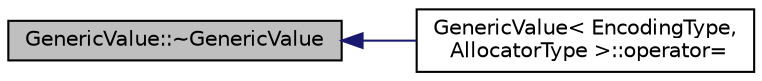 digraph "GenericValue::~GenericValue"
{
  edge [fontname="Helvetica",fontsize="10",labelfontname="Helvetica",labelfontsize="10"];
  node [fontname="Helvetica",fontsize="10",shape=record];
  rankdir="LR";
  Node11 [label="GenericValue::~GenericValue",height=0.2,width=0.4,color="black", fillcolor="grey75", style="filled", fontcolor="black"];
  Node11 -> Node12 [dir="back",color="midnightblue",fontsize="10",style="solid",fontname="Helvetica"];
  Node12 [label="GenericValue\< EncodingType,\l AllocatorType \>::operator=",height=0.2,width=0.4,color="black", fillcolor="white", style="filled",URL="$class_generic_value.html#a386708557555e6389184de608af5e6a6",tooltip="Assignment of constant string reference (no copy) "];
}
